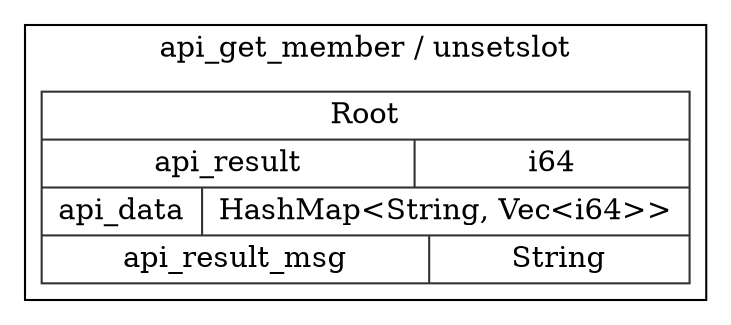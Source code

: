 digraph {
  rankdir=LR;
  subgraph cluster_0 {
    label="api_get_member / unsetslot";
    node [style="filled", color=white, style="solid", color=gray20];
    api_get_member__unsetslot__Root [label="<Root> Root  | { api_result | <api_result> i64 } | { api_data | <api_data> HashMap\<String, Vec\<i64\>\> } | { api_result_msg | <api_result_msg> String }", shape=record];
  }
}
